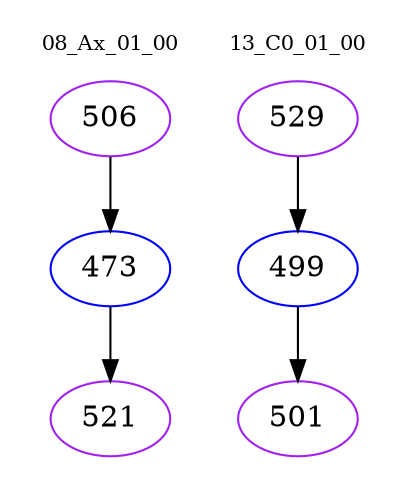 digraph{
subgraph cluster_0 {
color = white
label = "08_Ax_01_00";
fontsize=10;
T0_506 [label="506", color="purple"]
T0_506 -> T0_473 [color="black"]
T0_473 [label="473", color="blue"]
T0_473 -> T0_521 [color="black"]
T0_521 [label="521", color="purple"]
}
subgraph cluster_1 {
color = white
label = "13_C0_01_00";
fontsize=10;
T1_529 [label="529", color="purple"]
T1_529 -> T1_499 [color="black"]
T1_499 [label="499", color="blue"]
T1_499 -> T1_501 [color="black"]
T1_501 [label="501", color="purple"]
}
}
